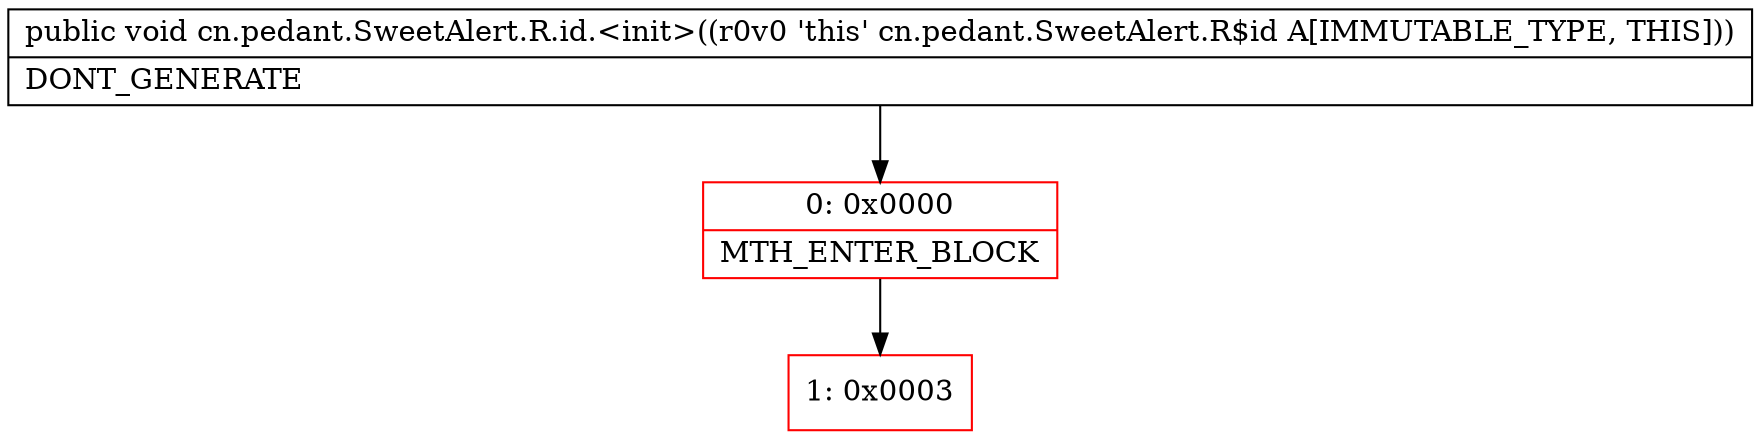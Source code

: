 digraph "CFG forcn.pedant.SweetAlert.R.id.\<init\>()V" {
subgraph cluster_Region_1875936712 {
label = "R(0)";
node [shape=record,color=blue];
}
Node_0 [shape=record,color=red,label="{0\:\ 0x0000|MTH_ENTER_BLOCK\l}"];
Node_1 [shape=record,color=red,label="{1\:\ 0x0003}"];
MethodNode[shape=record,label="{public void cn.pedant.SweetAlert.R.id.\<init\>((r0v0 'this' cn.pedant.SweetAlert.R$id A[IMMUTABLE_TYPE, THIS]))  | DONT_GENERATE\l}"];
MethodNode -> Node_0;
Node_0 -> Node_1;
}

